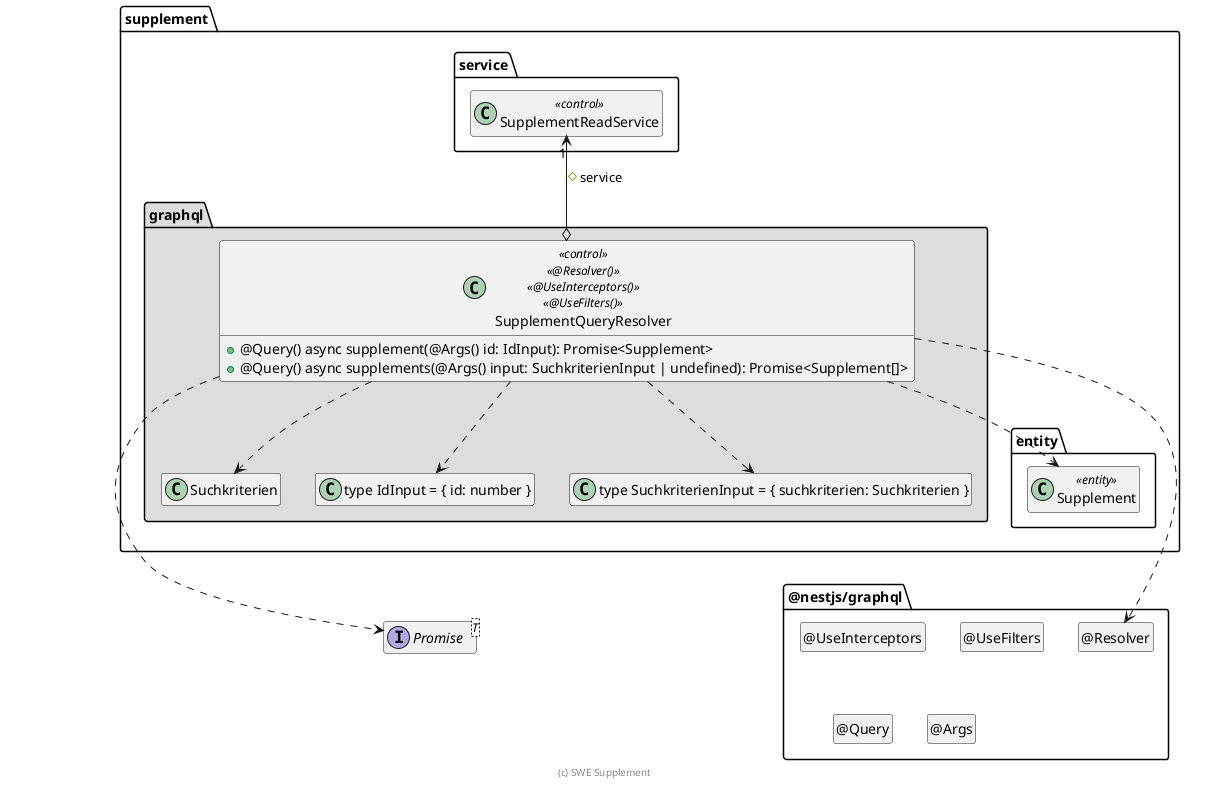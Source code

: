 @startuml Controller-Klasse

interface Promise<T>

package @nestjs/graphql {
  class "@Resolver" as Resolver
  hide Resolver circle

  class "@UseInterceptors" as UseInterceptors
  hide UseInterceptors circle

  class "@UseFilters" as UseFilters
  hide UseFilters circle

  class "@Query" as Query
  hide Query circle

  class "@Args" as Args
  hide Args circle

  Resolver .left[hidden].> Promise
}

package supplement {
  package entity {
    class Supplement <<entity>>
  }

  package service {
    class SupplementReadService << control >>
  }

  package graphql #DDDDDD {
    class Suchkriterien
    class "type IdInput = { id: number }" as IdInput
    class "type SuchkriterienInput = { suchkriterien: Suchkriterien }" as SuchkriterienInput

    class SupplementQueryResolver << control >> << @Resolver() >> << @UseInterceptors() >> << @UseFilters() >> {
      + @Query() async supplement(@Args() id: IdInput): Promise<Supplement>
      + @Query() async supplements(@Args() input: SuchkriterienInput | undefined): Promise<Supplement[]>
    }

    SupplementQueryResolver o-up-> "1" SupplementReadService : #service
    SupplementQueryResolver ..> Supplement
    SupplementQueryResolver ..> IdInput
    SupplementQueryResolver ..> SuchkriterienInput
    SupplementQueryResolver ..> Suchkriterien
    SupplementQueryResolver ..> Resolver
    SupplementQueryResolver ..> Promise

    Supplement .[hidden].> Promise
    SupplementReadService .[hidden].> Promise
    Supplement .[hidden].> Resolver
    SupplementReadService .[hidden].> Resolver
  }
}

hide empty members

footer (c) SWE Supplement

@enduml